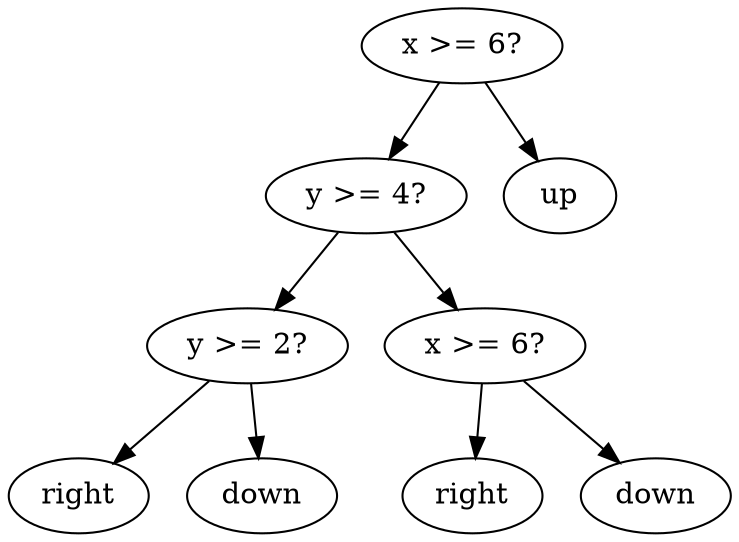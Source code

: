 digraph tree {
    "0x0" [label="x >= 6?"];
    "0x1" [label="y >= 4?"];
    "0x2" [label="y >= 2?"];
    "0x3" [label="right"];
    "0x4" [label="down"];
    "0x5" [label="x >= 6?"];
    "0x6" [label="right"];
    "0x7" [label="down"];
    "0x8" [label="up"];
    "0x0" -> "0x1";
    "0x0" -> "0x8";
    "0x1" -> "0x2";
    "0x1" -> "0x5";
    "0x2" -> "0x3";
    "0x2" -> "0x4";
    "0x5" -> "0x6";
    "0x5" -> "0x7";
}

